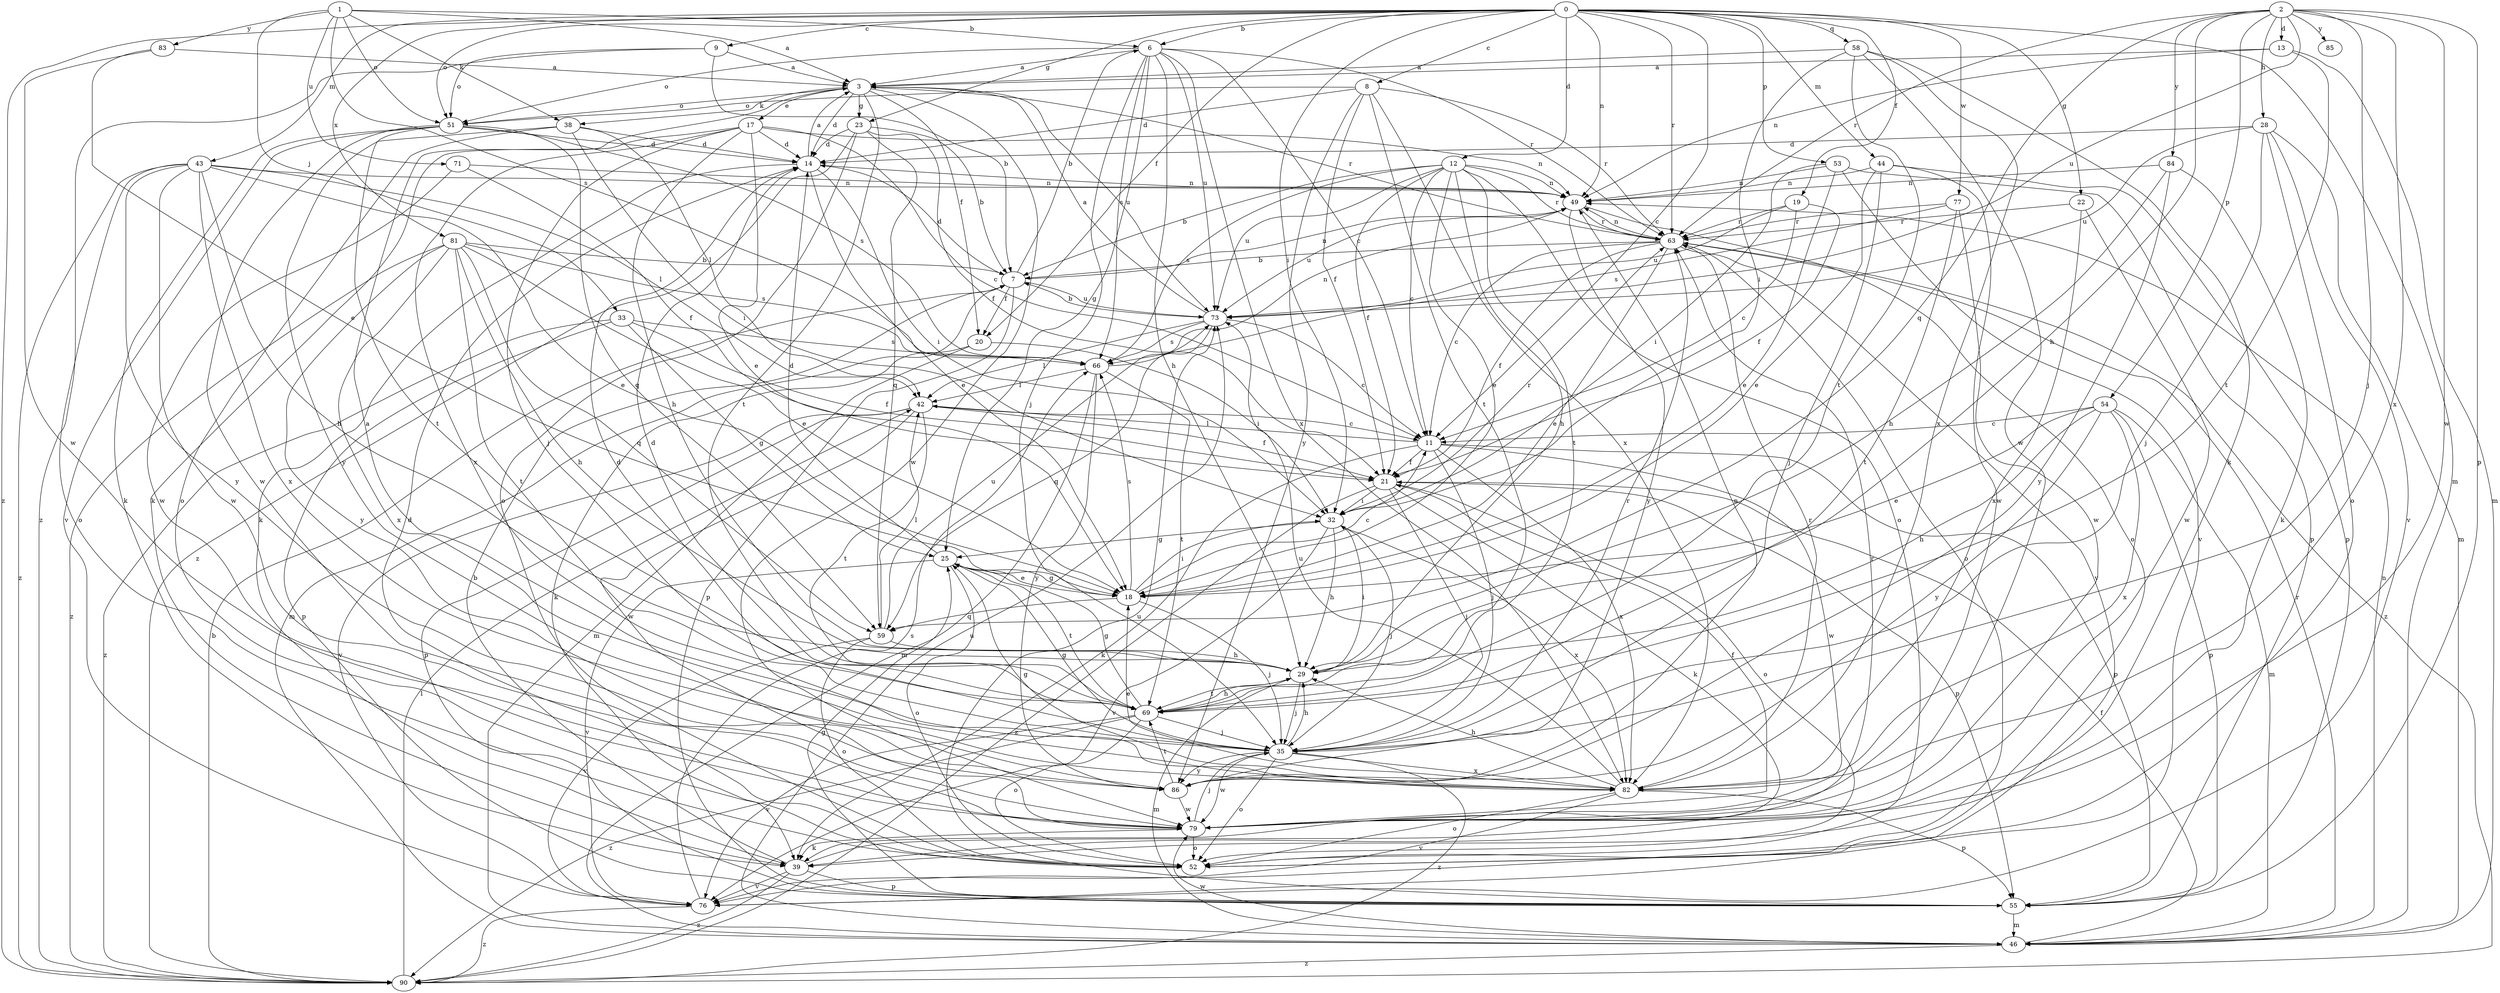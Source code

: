 strict digraph  {
0;
1;
2;
3;
6;
7;
8;
9;
11;
12;
13;
14;
17;
18;
19;
20;
21;
22;
23;
25;
28;
29;
32;
33;
35;
38;
39;
42;
43;
44;
46;
49;
51;
52;
53;
54;
55;
58;
59;
63;
66;
69;
71;
73;
76;
77;
79;
81;
82;
83;
84;
85;
86;
90;
0 -> 6  [label=b];
0 -> 8  [label=c];
0 -> 9  [label=c];
0 -> 11  [label=c];
0 -> 12  [label=d];
0 -> 19  [label=f];
0 -> 20  [label=f];
0 -> 22  [label=g];
0 -> 23  [label=g];
0 -> 32  [label=i];
0 -> 43  [label=m];
0 -> 44  [label=m];
0 -> 46  [label=m];
0 -> 49  [label=n];
0 -> 51  [label=o];
0 -> 53  [label=p];
0 -> 58  [label=q];
0 -> 63  [label=r];
0 -> 77  [label=w];
0 -> 81  [label=x];
0 -> 90  [label=z];
1 -> 3  [label=a];
1 -> 6  [label=b];
1 -> 33  [label=j];
1 -> 38  [label=k];
1 -> 51  [label=o];
1 -> 66  [label=s];
1 -> 71  [label=u];
1 -> 83  [label=y];
2 -> 13  [label=d];
2 -> 28  [label=h];
2 -> 29  [label=h];
2 -> 35  [label=j];
2 -> 54  [label=p];
2 -> 55  [label=p];
2 -> 59  [label=q];
2 -> 63  [label=r];
2 -> 73  [label=u];
2 -> 79  [label=w];
2 -> 82  [label=x];
2 -> 84  [label=y];
2 -> 85  [label=y];
3 -> 14  [label=d];
3 -> 17  [label=e];
3 -> 20  [label=f];
3 -> 23  [label=g];
3 -> 38  [label=k];
3 -> 51  [label=o];
3 -> 63  [label=r];
3 -> 69  [label=t];
3 -> 73  [label=u];
3 -> 79  [label=w];
6 -> 3  [label=a];
6 -> 11  [label=c];
6 -> 25  [label=g];
6 -> 29  [label=h];
6 -> 35  [label=j];
6 -> 51  [label=o];
6 -> 63  [label=r];
6 -> 66  [label=s];
6 -> 73  [label=u];
6 -> 82  [label=x];
7 -> 6  [label=b];
7 -> 14  [label=d];
7 -> 20  [label=f];
7 -> 46  [label=m];
7 -> 49  [label=n];
7 -> 55  [label=p];
7 -> 73  [label=u];
8 -> 14  [label=d];
8 -> 21  [label=f];
8 -> 51  [label=o];
8 -> 63  [label=r];
8 -> 69  [label=t];
8 -> 82  [label=x];
8 -> 86  [label=y];
9 -> 3  [label=a];
9 -> 7  [label=b];
9 -> 51  [label=o];
9 -> 90  [label=z];
11 -> 21  [label=f];
11 -> 35  [label=j];
11 -> 39  [label=k];
11 -> 42  [label=l];
11 -> 55  [label=p];
11 -> 79  [label=w];
11 -> 82  [label=x];
12 -> 7  [label=b];
12 -> 11  [label=c];
12 -> 18  [label=e];
12 -> 21  [label=f];
12 -> 29  [label=h];
12 -> 49  [label=n];
12 -> 52  [label=o];
12 -> 63  [label=r];
12 -> 66  [label=s];
12 -> 69  [label=t];
12 -> 73  [label=u];
13 -> 3  [label=a];
13 -> 46  [label=m];
13 -> 49  [label=n];
13 -> 69  [label=t];
14 -> 3  [label=a];
14 -> 18  [label=e];
14 -> 32  [label=i];
14 -> 39  [label=k];
14 -> 49  [label=n];
17 -> 11  [label=c];
17 -> 14  [label=d];
17 -> 18  [label=e];
17 -> 29  [label=h];
17 -> 35  [label=j];
17 -> 39  [label=k];
17 -> 49  [label=n];
17 -> 82  [label=x];
18 -> 11  [label=c];
18 -> 25  [label=g];
18 -> 32  [label=i];
18 -> 35  [label=j];
18 -> 59  [label=q];
18 -> 66  [label=s];
19 -> 11  [label=c];
19 -> 21  [label=f];
19 -> 63  [label=r];
19 -> 73  [label=u];
20 -> 32  [label=i];
20 -> 39  [label=k];
20 -> 46  [label=m];
21 -> 32  [label=i];
21 -> 35  [label=j];
21 -> 39  [label=k];
21 -> 52  [label=o];
21 -> 55  [label=p];
21 -> 90  [label=z];
22 -> 63  [label=r];
22 -> 79  [label=w];
22 -> 82  [label=x];
23 -> 7  [label=b];
23 -> 14  [label=d];
23 -> 21  [label=f];
23 -> 52  [label=o];
23 -> 59  [label=q];
23 -> 90  [label=z];
25 -> 14  [label=d];
25 -> 18  [label=e];
25 -> 52  [label=o];
25 -> 69  [label=t];
25 -> 76  [label=v];
28 -> 14  [label=d];
28 -> 35  [label=j];
28 -> 46  [label=m];
28 -> 52  [label=o];
28 -> 73  [label=u];
28 -> 76  [label=v];
29 -> 32  [label=i];
29 -> 35  [label=j];
29 -> 46  [label=m];
29 -> 69  [label=t];
32 -> 25  [label=g];
32 -> 29  [label=h];
32 -> 35  [label=j];
32 -> 63  [label=r];
32 -> 76  [label=v];
32 -> 82  [label=x];
33 -> 21  [label=f];
33 -> 25  [label=g];
33 -> 55  [label=p];
33 -> 66  [label=s];
33 -> 90  [label=z];
35 -> 3  [label=a];
35 -> 14  [label=d];
35 -> 25  [label=g];
35 -> 29  [label=h];
35 -> 52  [label=o];
35 -> 63  [label=r];
35 -> 79  [label=w];
35 -> 82  [label=x];
35 -> 86  [label=y];
35 -> 90  [label=z];
38 -> 14  [label=d];
38 -> 32  [label=i];
38 -> 42  [label=l];
38 -> 52  [label=o];
38 -> 86  [label=y];
39 -> 7  [label=b];
39 -> 55  [label=p];
39 -> 63  [label=r];
39 -> 76  [label=v];
39 -> 90  [label=z];
42 -> 11  [label=c];
42 -> 21  [label=f];
42 -> 55  [label=p];
42 -> 69  [label=t];
42 -> 76  [label=v];
42 -> 79  [label=w];
43 -> 18  [label=e];
43 -> 29  [label=h];
43 -> 42  [label=l];
43 -> 49  [label=n];
43 -> 52  [label=o];
43 -> 79  [label=w];
43 -> 82  [label=x];
43 -> 86  [label=y];
43 -> 90  [label=z];
44 -> 18  [label=e];
44 -> 35  [label=j];
44 -> 49  [label=n];
44 -> 55  [label=p];
44 -> 79  [label=w];
46 -> 21  [label=f];
46 -> 49  [label=n];
46 -> 63  [label=r];
46 -> 73  [label=u];
46 -> 79  [label=w];
46 -> 90  [label=z];
49 -> 52  [label=o];
49 -> 63  [label=r];
49 -> 73  [label=u];
49 -> 86  [label=y];
51 -> 14  [label=d];
51 -> 39  [label=k];
51 -> 59  [label=q];
51 -> 66  [label=s];
51 -> 69  [label=t];
51 -> 76  [label=v];
51 -> 79  [label=w];
52 -> 14  [label=d];
53 -> 18  [label=e];
53 -> 32  [label=i];
53 -> 49  [label=n];
53 -> 55  [label=p];
53 -> 76  [label=v];
54 -> 11  [label=c];
54 -> 18  [label=e];
54 -> 29  [label=h];
54 -> 46  [label=m];
54 -> 55  [label=p];
54 -> 82  [label=x];
54 -> 86  [label=y];
55 -> 25  [label=g];
55 -> 46  [label=m];
55 -> 73  [label=u];
58 -> 3  [label=a];
58 -> 32  [label=i];
58 -> 39  [label=k];
58 -> 69  [label=t];
58 -> 79  [label=w];
58 -> 82  [label=x];
59 -> 29  [label=h];
59 -> 42  [label=l];
59 -> 52  [label=o];
59 -> 73  [label=u];
59 -> 76  [label=v];
63 -> 7  [label=b];
63 -> 11  [label=c];
63 -> 18  [label=e];
63 -> 21  [label=f];
63 -> 49  [label=n];
63 -> 52  [label=o];
63 -> 76  [label=v];
63 -> 90  [label=z];
66 -> 42  [label=l];
66 -> 46  [label=m];
66 -> 49  [label=n];
66 -> 69  [label=t];
66 -> 86  [label=y];
69 -> 14  [label=d];
69 -> 25  [label=g];
69 -> 29  [label=h];
69 -> 35  [label=j];
69 -> 52  [label=o];
69 -> 76  [label=v];
69 -> 90  [label=z];
71 -> 21  [label=f];
71 -> 49  [label=n];
71 -> 79  [label=w];
73 -> 3  [label=a];
73 -> 7  [label=b];
73 -> 11  [label=c];
73 -> 42  [label=l];
73 -> 59  [label=q];
73 -> 66  [label=s];
76 -> 66  [label=s];
76 -> 90  [label=z];
77 -> 63  [label=r];
77 -> 66  [label=s];
77 -> 69  [label=t];
77 -> 79  [label=w];
79 -> 21  [label=f];
79 -> 35  [label=j];
79 -> 39  [label=k];
79 -> 52  [label=o];
81 -> 7  [label=b];
81 -> 18  [label=e];
81 -> 29  [label=h];
81 -> 59  [label=q];
81 -> 66  [label=s];
81 -> 69  [label=t];
81 -> 82  [label=x];
81 -> 86  [label=y];
81 -> 90  [label=z];
82 -> 18  [label=e];
82 -> 25  [label=g];
82 -> 29  [label=h];
82 -> 52  [label=o];
82 -> 55  [label=p];
82 -> 63  [label=r];
82 -> 73  [label=u];
82 -> 76  [label=v];
83 -> 3  [label=a];
83 -> 18  [label=e];
83 -> 79  [label=w];
84 -> 29  [label=h];
84 -> 39  [label=k];
84 -> 49  [label=n];
84 -> 86  [label=y];
86 -> 49  [label=n];
86 -> 69  [label=t];
86 -> 79  [label=w];
90 -> 7  [label=b];
90 -> 42  [label=l];
}
